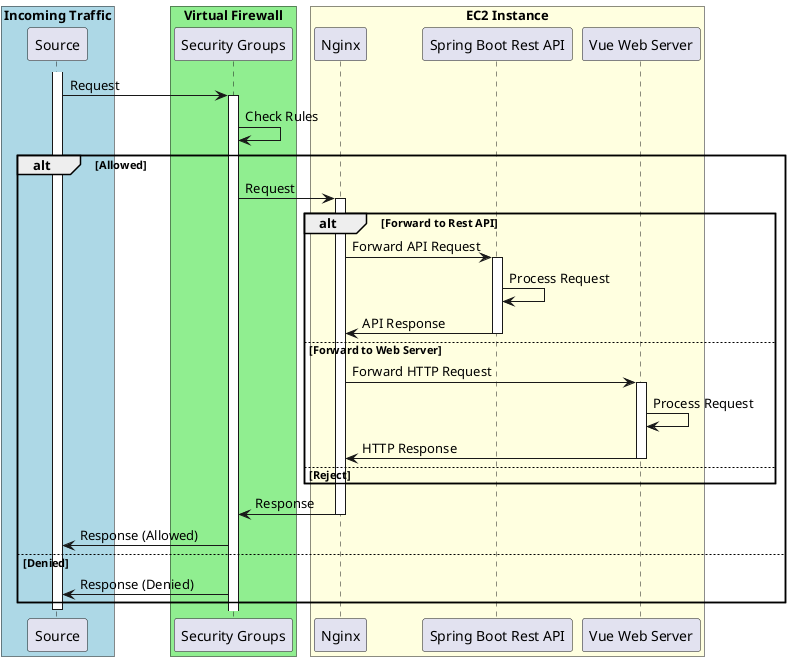 @startuml

box "Incoming Traffic" #LightBlue
    participant "Source" as Source
end box
box "Virtual Firewall" #LightGreen
    participant "Security Groups" as SecurityGroup
end box
box "EC2 Instance" #LightYellow
    participant "Nginx" as Proxy
    participant "Spring Boot Rest API" as Spring
    participant "Vue Web Server" as Vue
end box

activate Source

Source -> SecurityGroup: Request
activate SecurityGroup
SecurityGroup -> SecurityGroup: Check Rules
alt Allowed
    SecurityGroup -> Proxy: Request
    activate Proxy
    alt Forward to Rest API
        Proxy -> Spring: Forward API Request
        activate Spring
        Spring -> Spring: Process Request
        Spring -> Proxy: API Response
        deactivate Spring
    else Forward to Web Server
        Proxy -> Vue: Forward HTTP Request
        activate Vue
        Vue -> Vue: Process Request
        Vue -> Proxy: HTTP Response
        deactivate Vue
    else Reject
    end
    Proxy -> SecurityGroup: Response
    deactivate Proxy
    SecurityGroup -> Source: Response (Allowed)
else Denied
    SecurityGroup -> Source: Response (Denied)
end

deactivate Source
@enduml